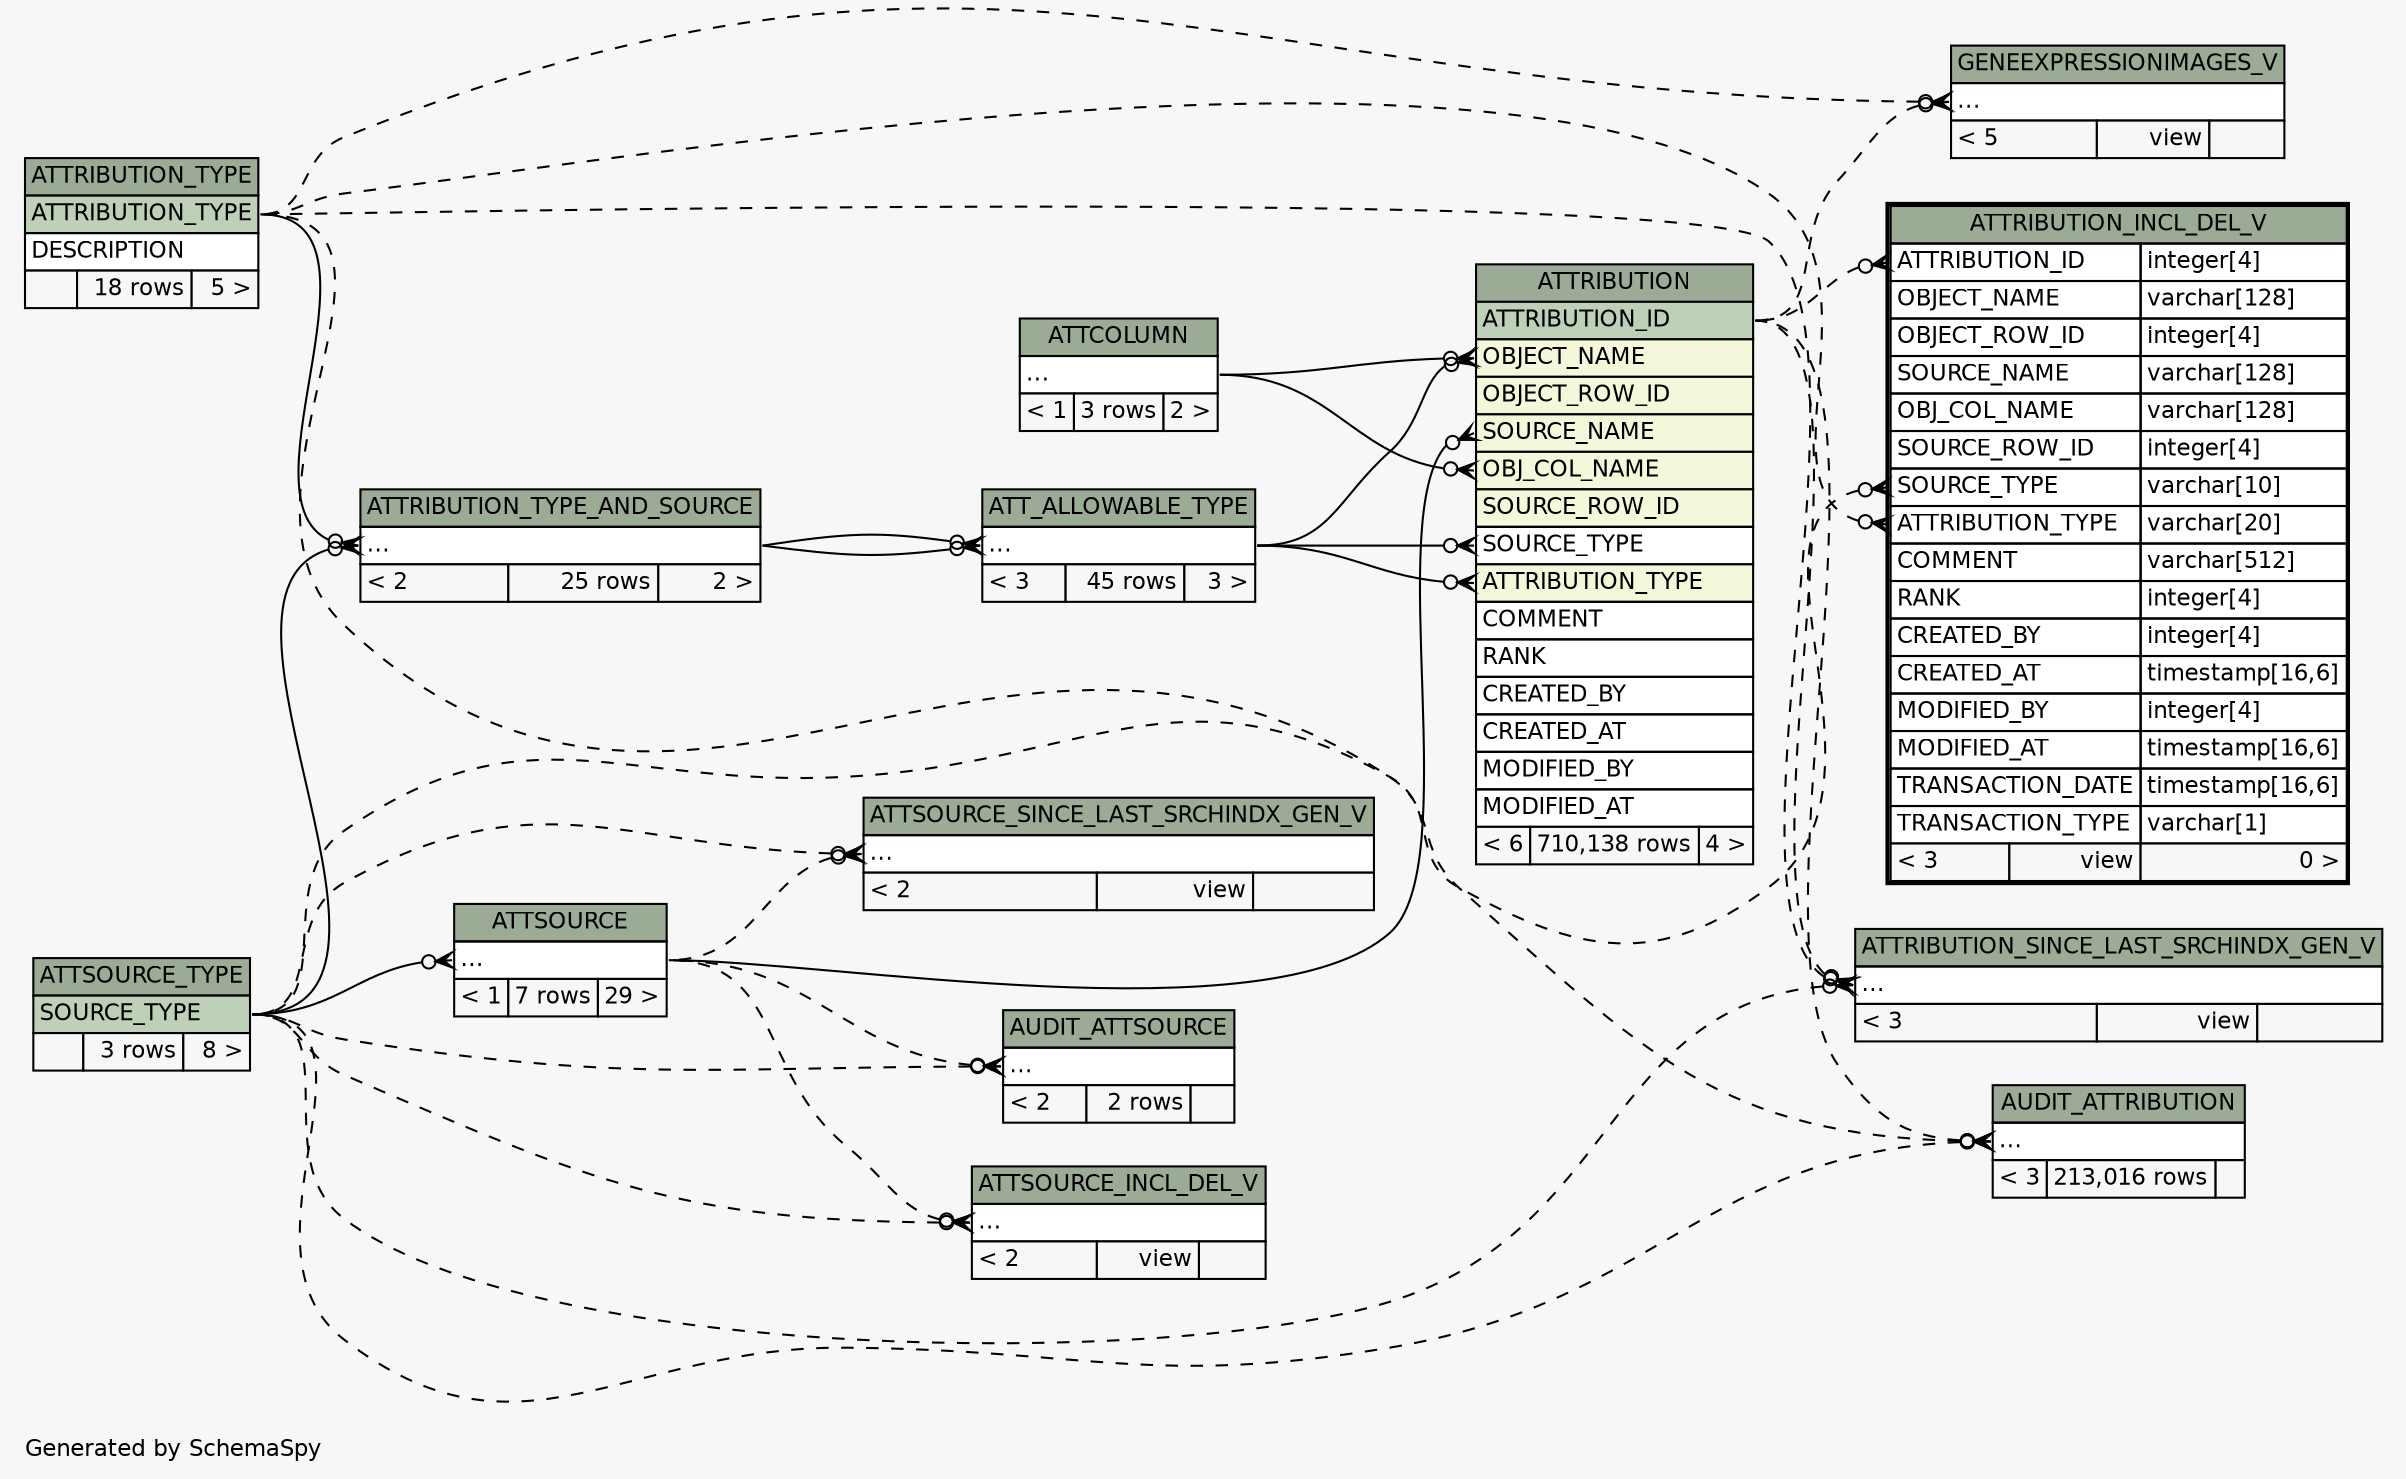 // dot 2.38.0 on Windows 10 10.0
// SchemaSpy rev Unknown
digraph "impliedTwoDegreesRelationshipsDiagram" {
  graph [
    rankdir="RL"
    bgcolor="#f7f7f7"
    label="\nGenerated by SchemaSpy"
    labeljust="l"
    nodesep="0.18"
    ranksep="0.46"
    fontname="Helvetica"
    fontsize="11"
  ];
  node [
    fontname="Helvetica"
    fontsize="11"
    shape="plaintext"
  ];
  edge [
    arrowsize="0.8"
  ];
  "ATT_ALLOWABLE_TYPE":"elipses":w -> "ATTRIBUTION_TYPE_AND_SOURCE":"elipses":e [arrowhead=none dir=back arrowtail=crowodot];
  "ATT_ALLOWABLE_TYPE":"elipses":w -> "ATTRIBUTION_TYPE_AND_SOURCE":"elipses":e [arrowhead=none dir=back arrowtail=crowodot];
  "ATTRIBUTION":"ATTRIBUTION_TYPE":w -> "ATT_ALLOWABLE_TYPE":"elipses":e [arrowhead=none dir=back arrowtail=crowodot];
  "ATTRIBUTION":"OBJ_COL_NAME":w -> "ATTCOLUMN":"elipses":e [arrowhead=none dir=back arrowtail=crowodot];
  "ATTRIBUTION":"OBJECT_NAME":w -> "ATT_ALLOWABLE_TYPE":"elipses":e [arrowhead=none dir=back arrowtail=crowodot];
  "ATTRIBUTION":"OBJECT_NAME":w -> "ATTCOLUMN":"elipses":e [arrowhead=none dir=back arrowtail=crowodot];
  "ATTRIBUTION":"SOURCE_NAME":w -> "ATTSOURCE":"elipses":e [arrowhead=none dir=back arrowtail=crowodot];
  "ATTRIBUTION":"SOURCE_TYPE":w -> "ATT_ALLOWABLE_TYPE":"elipses":e [arrowhead=none dir=back arrowtail=crowodot];
  "ATTRIBUTION_INCL_DEL_V":"ATTRIBUTION_ID":w -> "ATTRIBUTION":"ATTRIBUTION_ID":e [arrowhead=none dir=back arrowtail=crowodot style=dashed];
  "ATTRIBUTION_INCL_DEL_V":"ATTRIBUTION_TYPE":w -> "ATTRIBUTION_TYPE":"ATTRIBUTION_TYPE":e [arrowhead=none dir=back arrowtail=crowodot style=dashed];
  "ATTRIBUTION_INCL_DEL_V":"SOURCE_TYPE":w -> "ATTSOURCE_TYPE":"SOURCE_TYPE":e [arrowhead=none dir=back arrowtail=crowodot style=dashed];
  "ATTRIBUTION_SINCE_LAST_SRCHINDX_GEN_V":"elipses":w -> "ATTRIBUTION":"ATTRIBUTION_ID":e [arrowhead=none dir=back arrowtail=crowodot style=dashed];
  "ATTRIBUTION_SINCE_LAST_SRCHINDX_GEN_V":"elipses":w -> "ATTRIBUTION_TYPE":"ATTRIBUTION_TYPE":e [arrowhead=none dir=back arrowtail=crowodot style=dashed];
  "ATTRIBUTION_SINCE_LAST_SRCHINDX_GEN_V":"elipses":w -> "ATTSOURCE_TYPE":"SOURCE_TYPE":e [arrowhead=none dir=back arrowtail=crowodot style=dashed];
  "ATTRIBUTION_TYPE_AND_SOURCE":"elipses":w -> "ATTRIBUTION_TYPE":"ATTRIBUTION_TYPE":e [arrowhead=none dir=back arrowtail=crowodot];
  "ATTRIBUTION_TYPE_AND_SOURCE":"elipses":w -> "ATTSOURCE_TYPE":"SOURCE_TYPE":e [arrowhead=none dir=back arrowtail=crowodot];
  "ATTSOURCE":"elipses":w -> "ATTSOURCE_TYPE":"SOURCE_TYPE":e [arrowhead=none dir=back arrowtail=crowodot];
  "ATTSOURCE_INCL_DEL_V":"elipses":w -> "ATTSOURCE_TYPE":"SOURCE_TYPE":e [arrowhead=none dir=back arrowtail=crowodot style=dashed];
  "ATTSOURCE_INCL_DEL_V":"elipses":w -> "ATTSOURCE":"elipses":e [arrowhead=none dir=back arrowtail=crowodot style=dashed];
  "ATTSOURCE_SINCE_LAST_SRCHINDX_GEN_V":"elipses":w -> "ATTSOURCE_TYPE":"SOURCE_TYPE":e [arrowhead=none dir=back arrowtail=crowodot style=dashed];
  "ATTSOURCE_SINCE_LAST_SRCHINDX_GEN_V":"elipses":w -> "ATTSOURCE":"elipses":e [arrowhead=none dir=back arrowtail=crowodot style=dashed];
  "AUDIT_ATTRIBUTION":"elipses":w -> "ATTRIBUTION":"ATTRIBUTION_ID":e [arrowhead=none dir=back arrowtail=crowodot style=dashed];
  "AUDIT_ATTRIBUTION":"elipses":w -> "ATTRIBUTION_TYPE":"ATTRIBUTION_TYPE":e [arrowhead=none dir=back arrowtail=crowodot style=dashed];
  "AUDIT_ATTRIBUTION":"elipses":w -> "ATTSOURCE_TYPE":"SOURCE_TYPE":e [arrowhead=none dir=back arrowtail=crowodot style=dashed];
  "AUDIT_ATTSOURCE":"elipses":w -> "ATTSOURCE_TYPE":"SOURCE_TYPE":e [arrowhead=none dir=back arrowtail=crowodot style=dashed];
  "AUDIT_ATTSOURCE":"elipses":w -> "ATTSOURCE":"elipses":e [arrowhead=none dir=back arrowtail=crowodot style=dashed];
  "GENEEXPRESSIONIMAGES_V":"elipses":w -> "ATTRIBUTION":"ATTRIBUTION_ID":e [arrowhead=none dir=back arrowtail=crowodot style=dashed];
  "GENEEXPRESSIONIMAGES_V":"elipses":w -> "ATTRIBUTION_TYPE":"ATTRIBUTION_TYPE":e [arrowhead=none dir=back arrowtail=crowodot style=dashed];
  "ATT_ALLOWABLE_TYPE" [
    label=<
    <TABLE BORDER="0" CELLBORDER="1" CELLSPACING="0" BGCOLOR="#ffffff">
      <TR><TD COLSPAN="3" BGCOLOR="#9bab96" ALIGN="CENTER">ATT_ALLOWABLE_TYPE</TD></TR>
      <TR><TD PORT="elipses" COLSPAN="3" ALIGN="LEFT">...</TD></TR>
      <TR><TD ALIGN="LEFT" BGCOLOR="#f7f7f7">&lt; 3</TD><TD ALIGN="RIGHT" BGCOLOR="#f7f7f7">45 rows</TD><TD ALIGN="RIGHT" BGCOLOR="#f7f7f7">3 &gt;</TD></TR>
    </TABLE>>
    URL="ATT_ALLOWABLE_TYPE.html"
    tooltip="ATT_ALLOWABLE_TYPE"
  ];
  "ATTCOLUMN" [
    label=<
    <TABLE BORDER="0" CELLBORDER="1" CELLSPACING="0" BGCOLOR="#ffffff">
      <TR><TD COLSPAN="3" BGCOLOR="#9bab96" ALIGN="CENTER">ATTCOLUMN</TD></TR>
      <TR><TD PORT="elipses" COLSPAN="3" ALIGN="LEFT">...</TD></TR>
      <TR><TD ALIGN="LEFT" BGCOLOR="#f7f7f7">&lt; 1</TD><TD ALIGN="RIGHT" BGCOLOR="#f7f7f7">3 rows</TD><TD ALIGN="RIGHT" BGCOLOR="#f7f7f7">2 &gt;</TD></TR>
    </TABLE>>
    URL="ATTCOLUMN.html"
    tooltip="ATTCOLUMN"
  ];
  "ATTRIBUTION" [
    label=<
    <TABLE BORDER="0" CELLBORDER="1" CELLSPACING="0" BGCOLOR="#ffffff">
      <TR><TD COLSPAN="3" BGCOLOR="#9bab96" ALIGN="CENTER">ATTRIBUTION</TD></TR>
      <TR><TD PORT="ATTRIBUTION_ID" COLSPAN="3" BGCOLOR="#bed1b8" ALIGN="LEFT">ATTRIBUTION_ID</TD></TR>
      <TR><TD PORT="OBJECT_NAME" COLSPAN="3" BGCOLOR="#f4f7da" ALIGN="LEFT">OBJECT_NAME</TD></TR>
      <TR><TD PORT="OBJECT_ROW_ID" COLSPAN="3" BGCOLOR="#f4f7da" ALIGN="LEFT">OBJECT_ROW_ID</TD></TR>
      <TR><TD PORT="SOURCE_NAME" COLSPAN="3" BGCOLOR="#f4f7da" ALIGN="LEFT">SOURCE_NAME</TD></TR>
      <TR><TD PORT="OBJ_COL_NAME" COLSPAN="3" BGCOLOR="#f4f7da" ALIGN="LEFT">OBJ_COL_NAME</TD></TR>
      <TR><TD PORT="SOURCE_ROW_ID" COLSPAN="3" BGCOLOR="#f4f7da" ALIGN="LEFT">SOURCE_ROW_ID</TD></TR>
      <TR><TD PORT="SOURCE_TYPE" COLSPAN="3" ALIGN="LEFT">SOURCE_TYPE</TD></TR>
      <TR><TD PORT="ATTRIBUTION_TYPE" COLSPAN="3" BGCOLOR="#f4f7da" ALIGN="LEFT">ATTRIBUTION_TYPE</TD></TR>
      <TR><TD PORT="COMMENT" COLSPAN="3" ALIGN="LEFT">COMMENT</TD></TR>
      <TR><TD PORT="RANK" COLSPAN="3" ALIGN="LEFT">RANK</TD></TR>
      <TR><TD PORT="CREATED_BY" COLSPAN="3" ALIGN="LEFT">CREATED_BY</TD></TR>
      <TR><TD PORT="CREATED_AT" COLSPAN="3" ALIGN="LEFT">CREATED_AT</TD></TR>
      <TR><TD PORT="MODIFIED_BY" COLSPAN="3" ALIGN="LEFT">MODIFIED_BY</TD></TR>
      <TR><TD PORT="MODIFIED_AT" COLSPAN="3" ALIGN="LEFT">MODIFIED_AT</TD></TR>
      <TR><TD ALIGN="LEFT" BGCOLOR="#f7f7f7">&lt; 6</TD><TD ALIGN="RIGHT" BGCOLOR="#f7f7f7">710,138 rows</TD><TD ALIGN="RIGHT" BGCOLOR="#f7f7f7">4 &gt;</TD></TR>
    </TABLE>>
    URL="ATTRIBUTION.html"
    tooltip="ATTRIBUTION"
  ];
  "ATTRIBUTION_INCL_DEL_V" [
    label=<
    <TABLE BORDER="2" CELLBORDER="1" CELLSPACING="0" BGCOLOR="#ffffff">
      <TR><TD COLSPAN="3" BGCOLOR="#9bab96" ALIGN="CENTER">ATTRIBUTION_INCL_DEL_V</TD></TR>
      <TR><TD PORT="ATTRIBUTION_ID" COLSPAN="2" ALIGN="LEFT">ATTRIBUTION_ID</TD><TD PORT="ATTRIBUTION_ID.type" ALIGN="LEFT">integer[4]</TD></TR>
      <TR><TD PORT="OBJECT_NAME" COLSPAN="2" ALIGN="LEFT">OBJECT_NAME</TD><TD PORT="OBJECT_NAME.type" ALIGN="LEFT">varchar[128]</TD></TR>
      <TR><TD PORT="OBJECT_ROW_ID" COLSPAN="2" ALIGN="LEFT">OBJECT_ROW_ID</TD><TD PORT="OBJECT_ROW_ID.type" ALIGN="LEFT">integer[4]</TD></TR>
      <TR><TD PORT="SOURCE_NAME" COLSPAN="2" ALIGN="LEFT">SOURCE_NAME</TD><TD PORT="SOURCE_NAME.type" ALIGN="LEFT">varchar[128]</TD></TR>
      <TR><TD PORT="OBJ_COL_NAME" COLSPAN="2" ALIGN="LEFT">OBJ_COL_NAME</TD><TD PORT="OBJ_COL_NAME.type" ALIGN="LEFT">varchar[128]</TD></TR>
      <TR><TD PORT="SOURCE_ROW_ID" COLSPAN="2" ALIGN="LEFT">SOURCE_ROW_ID</TD><TD PORT="SOURCE_ROW_ID.type" ALIGN="LEFT">integer[4]</TD></TR>
      <TR><TD PORT="SOURCE_TYPE" COLSPAN="2" ALIGN="LEFT">SOURCE_TYPE</TD><TD PORT="SOURCE_TYPE.type" ALIGN="LEFT">varchar[10]</TD></TR>
      <TR><TD PORT="ATTRIBUTION_TYPE" COLSPAN="2" ALIGN="LEFT">ATTRIBUTION_TYPE</TD><TD PORT="ATTRIBUTION_TYPE.type" ALIGN="LEFT">varchar[20]</TD></TR>
      <TR><TD PORT="COMMENT" COLSPAN="2" ALIGN="LEFT">COMMENT</TD><TD PORT="COMMENT.type" ALIGN="LEFT">varchar[512]</TD></TR>
      <TR><TD PORT="RANK" COLSPAN="2" ALIGN="LEFT">RANK</TD><TD PORT="RANK.type" ALIGN="LEFT">integer[4]</TD></TR>
      <TR><TD PORT="CREATED_BY" COLSPAN="2" ALIGN="LEFT">CREATED_BY</TD><TD PORT="CREATED_BY.type" ALIGN="LEFT">integer[4]</TD></TR>
      <TR><TD PORT="CREATED_AT" COLSPAN="2" ALIGN="LEFT">CREATED_AT</TD><TD PORT="CREATED_AT.type" ALIGN="LEFT">timestamp[16,6]</TD></TR>
      <TR><TD PORT="MODIFIED_BY" COLSPAN="2" ALIGN="LEFT">MODIFIED_BY</TD><TD PORT="MODIFIED_BY.type" ALIGN="LEFT">integer[4]</TD></TR>
      <TR><TD PORT="MODIFIED_AT" COLSPAN="2" ALIGN="LEFT">MODIFIED_AT</TD><TD PORT="MODIFIED_AT.type" ALIGN="LEFT">timestamp[16,6]</TD></TR>
      <TR><TD PORT="TRANSACTION_DATE" COLSPAN="2" ALIGN="LEFT">TRANSACTION_DATE</TD><TD PORT="TRANSACTION_DATE.type" ALIGN="LEFT">timestamp[16,6]</TD></TR>
      <TR><TD PORT="TRANSACTION_TYPE" COLSPAN="2" ALIGN="LEFT">TRANSACTION_TYPE</TD><TD PORT="TRANSACTION_TYPE.type" ALIGN="LEFT">varchar[1]</TD></TR>
      <TR><TD ALIGN="LEFT" BGCOLOR="#f7f7f7">&lt; 3</TD><TD ALIGN="RIGHT" BGCOLOR="#f7f7f7">view</TD><TD ALIGN="RIGHT" BGCOLOR="#f7f7f7">0 &gt;</TD></TR>
    </TABLE>>
    URL="ATTRIBUTION_INCL_DEL_V.html"
    tooltip="ATTRIBUTION_INCL_DEL_V"
  ];
  "ATTRIBUTION_SINCE_LAST_SRCHINDX_GEN_V" [
    label=<
    <TABLE BORDER="0" CELLBORDER="1" CELLSPACING="0" BGCOLOR="#ffffff">
      <TR><TD COLSPAN="3" BGCOLOR="#9bab96" ALIGN="CENTER">ATTRIBUTION_SINCE_LAST_SRCHINDX_GEN_V</TD></TR>
      <TR><TD PORT="elipses" COLSPAN="3" ALIGN="LEFT">...</TD></TR>
      <TR><TD ALIGN="LEFT" BGCOLOR="#f7f7f7">&lt; 3</TD><TD ALIGN="RIGHT" BGCOLOR="#f7f7f7">view</TD><TD ALIGN="RIGHT" BGCOLOR="#f7f7f7">  </TD></TR>
    </TABLE>>
    URL="ATTRIBUTION_SINCE_LAST_SRCHINDX_GEN_V.html"
    tooltip="ATTRIBUTION_SINCE_LAST_SRCHINDX_GEN_V"
  ];
  "ATTRIBUTION_TYPE" [
    label=<
    <TABLE BORDER="0" CELLBORDER="1" CELLSPACING="0" BGCOLOR="#ffffff">
      <TR><TD COLSPAN="3" BGCOLOR="#9bab96" ALIGN="CENTER">ATTRIBUTION_TYPE</TD></TR>
      <TR><TD PORT="ATTRIBUTION_TYPE" COLSPAN="3" BGCOLOR="#bed1b8" ALIGN="LEFT">ATTRIBUTION_TYPE</TD></TR>
      <TR><TD PORT="DESCRIPTION" COLSPAN="3" ALIGN="LEFT">DESCRIPTION</TD></TR>
      <TR><TD ALIGN="LEFT" BGCOLOR="#f7f7f7">  </TD><TD ALIGN="RIGHT" BGCOLOR="#f7f7f7">18 rows</TD><TD ALIGN="RIGHT" BGCOLOR="#f7f7f7">5 &gt;</TD></TR>
    </TABLE>>
    URL="ATTRIBUTION_TYPE.html"
    tooltip="ATTRIBUTION_TYPE"
  ];
  "ATTRIBUTION_TYPE_AND_SOURCE" [
    label=<
    <TABLE BORDER="0" CELLBORDER="1" CELLSPACING="0" BGCOLOR="#ffffff">
      <TR><TD COLSPAN="3" BGCOLOR="#9bab96" ALIGN="CENTER">ATTRIBUTION_TYPE_AND_SOURCE</TD></TR>
      <TR><TD PORT="elipses" COLSPAN="3" ALIGN="LEFT">...</TD></TR>
      <TR><TD ALIGN="LEFT" BGCOLOR="#f7f7f7">&lt; 2</TD><TD ALIGN="RIGHT" BGCOLOR="#f7f7f7">25 rows</TD><TD ALIGN="RIGHT" BGCOLOR="#f7f7f7">2 &gt;</TD></TR>
    </TABLE>>
    URL="ATTRIBUTION_TYPE_AND_SOURCE.html"
    tooltip="ATTRIBUTION_TYPE_AND_SOURCE"
  ];
  "ATTSOURCE" [
    label=<
    <TABLE BORDER="0" CELLBORDER="1" CELLSPACING="0" BGCOLOR="#ffffff">
      <TR><TD COLSPAN="3" BGCOLOR="#9bab96" ALIGN="CENTER">ATTSOURCE</TD></TR>
      <TR><TD PORT="elipses" COLSPAN="3" ALIGN="LEFT">...</TD></TR>
      <TR><TD ALIGN="LEFT" BGCOLOR="#f7f7f7">&lt; 1</TD><TD ALIGN="RIGHT" BGCOLOR="#f7f7f7">7 rows</TD><TD ALIGN="RIGHT" BGCOLOR="#f7f7f7">29 &gt;</TD></TR>
    </TABLE>>
    URL="ATTSOURCE.html"
    tooltip="ATTSOURCE"
  ];
  "ATTSOURCE_INCL_DEL_V" [
    label=<
    <TABLE BORDER="0" CELLBORDER="1" CELLSPACING="0" BGCOLOR="#ffffff">
      <TR><TD COLSPAN="3" BGCOLOR="#9bab96" ALIGN="CENTER">ATTSOURCE_INCL_DEL_V</TD></TR>
      <TR><TD PORT="elipses" COLSPAN="3" ALIGN="LEFT">...</TD></TR>
      <TR><TD ALIGN="LEFT" BGCOLOR="#f7f7f7">&lt; 2</TD><TD ALIGN="RIGHT" BGCOLOR="#f7f7f7">view</TD><TD ALIGN="RIGHT" BGCOLOR="#f7f7f7">  </TD></TR>
    </TABLE>>
    URL="ATTSOURCE_INCL_DEL_V.html"
    tooltip="ATTSOURCE_INCL_DEL_V"
  ];
  "ATTSOURCE_SINCE_LAST_SRCHINDX_GEN_V" [
    label=<
    <TABLE BORDER="0" CELLBORDER="1" CELLSPACING="0" BGCOLOR="#ffffff">
      <TR><TD COLSPAN="3" BGCOLOR="#9bab96" ALIGN="CENTER">ATTSOURCE_SINCE_LAST_SRCHINDX_GEN_V</TD></TR>
      <TR><TD PORT="elipses" COLSPAN="3" ALIGN="LEFT">...</TD></TR>
      <TR><TD ALIGN="LEFT" BGCOLOR="#f7f7f7">&lt; 2</TD><TD ALIGN="RIGHT" BGCOLOR="#f7f7f7">view</TD><TD ALIGN="RIGHT" BGCOLOR="#f7f7f7">  </TD></TR>
    </TABLE>>
    URL="ATTSOURCE_SINCE_LAST_SRCHINDX_GEN_V.html"
    tooltip="ATTSOURCE_SINCE_LAST_SRCHINDX_GEN_V"
  ];
  "ATTSOURCE_TYPE" [
    label=<
    <TABLE BORDER="0" CELLBORDER="1" CELLSPACING="0" BGCOLOR="#ffffff">
      <TR><TD COLSPAN="3" BGCOLOR="#9bab96" ALIGN="CENTER">ATTSOURCE_TYPE</TD></TR>
      <TR><TD PORT="SOURCE_TYPE" COLSPAN="3" BGCOLOR="#bed1b8" ALIGN="LEFT">SOURCE_TYPE</TD></TR>
      <TR><TD ALIGN="LEFT" BGCOLOR="#f7f7f7">  </TD><TD ALIGN="RIGHT" BGCOLOR="#f7f7f7">3 rows</TD><TD ALIGN="RIGHT" BGCOLOR="#f7f7f7">8 &gt;</TD></TR>
    </TABLE>>
    URL="ATTSOURCE_TYPE.html"
    tooltip="ATTSOURCE_TYPE"
  ];
  "AUDIT_ATTRIBUTION" [
    label=<
    <TABLE BORDER="0" CELLBORDER="1" CELLSPACING="0" BGCOLOR="#ffffff">
      <TR><TD COLSPAN="3" BGCOLOR="#9bab96" ALIGN="CENTER">AUDIT_ATTRIBUTION</TD></TR>
      <TR><TD PORT="elipses" COLSPAN="3" ALIGN="LEFT">...</TD></TR>
      <TR><TD ALIGN="LEFT" BGCOLOR="#f7f7f7">&lt; 3</TD><TD ALIGN="RIGHT" BGCOLOR="#f7f7f7">213,016 rows</TD><TD ALIGN="RIGHT" BGCOLOR="#f7f7f7">  </TD></TR>
    </TABLE>>
    URL="AUDIT_ATTRIBUTION.html"
    tooltip="AUDIT_ATTRIBUTION"
  ];
  "AUDIT_ATTSOURCE" [
    label=<
    <TABLE BORDER="0" CELLBORDER="1" CELLSPACING="0" BGCOLOR="#ffffff">
      <TR><TD COLSPAN="3" BGCOLOR="#9bab96" ALIGN="CENTER">AUDIT_ATTSOURCE</TD></TR>
      <TR><TD PORT="elipses" COLSPAN="3" ALIGN="LEFT">...</TD></TR>
      <TR><TD ALIGN="LEFT" BGCOLOR="#f7f7f7">&lt; 2</TD><TD ALIGN="RIGHT" BGCOLOR="#f7f7f7">2 rows</TD><TD ALIGN="RIGHT" BGCOLOR="#f7f7f7">  </TD></TR>
    </TABLE>>
    URL="AUDIT_ATTSOURCE.html"
    tooltip="AUDIT_ATTSOURCE"
  ];
  "GENEEXPRESSIONIMAGES_V" [
    label=<
    <TABLE BORDER="0" CELLBORDER="1" CELLSPACING="0" BGCOLOR="#ffffff">
      <TR><TD COLSPAN="3" BGCOLOR="#9bab96" ALIGN="CENTER">GENEEXPRESSIONIMAGES_V</TD></TR>
      <TR><TD PORT="elipses" COLSPAN="3" ALIGN="LEFT">...</TD></TR>
      <TR><TD ALIGN="LEFT" BGCOLOR="#f7f7f7">&lt; 5</TD><TD ALIGN="RIGHT" BGCOLOR="#f7f7f7">view</TD><TD ALIGN="RIGHT" BGCOLOR="#f7f7f7">  </TD></TR>
    </TABLE>>
    URL="GENEEXPRESSIONIMAGES_V.html"
    tooltip="GENEEXPRESSIONIMAGES_V"
  ];
}
